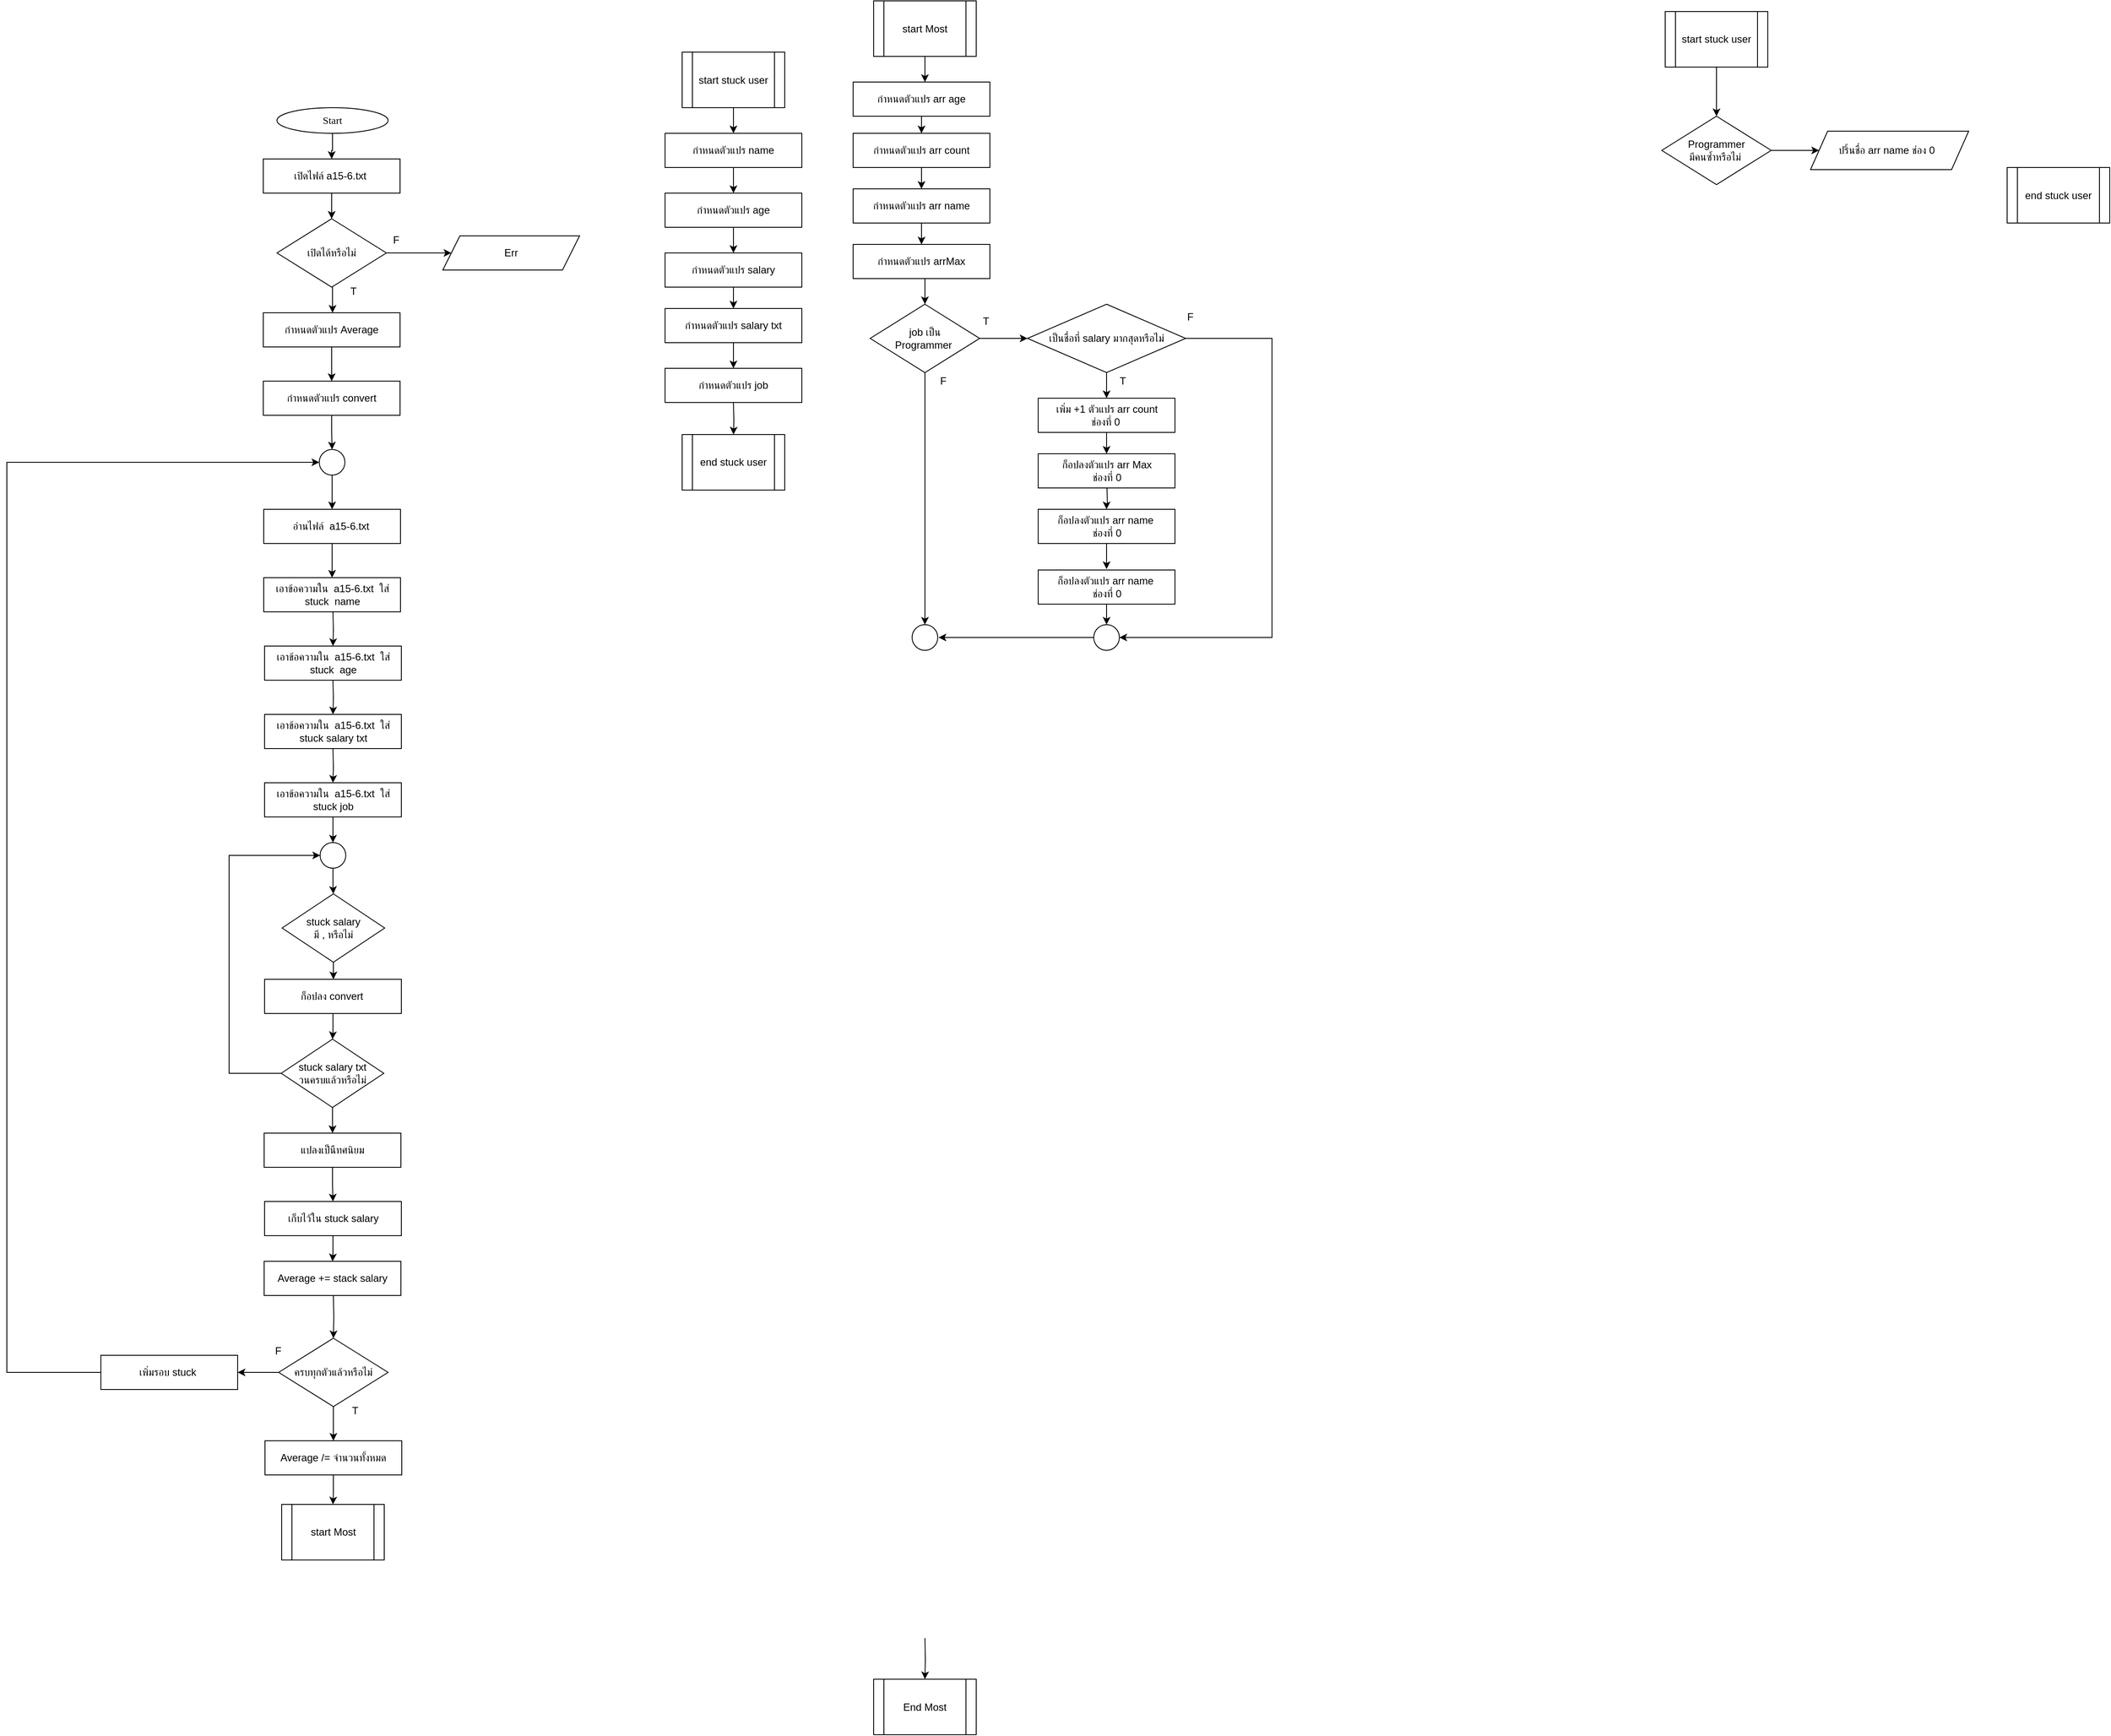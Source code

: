 <mxfile version="25.0.3">
  <diagram name="Page-1" id="8SazFHb4lPqUfUG7CR4b">
    <mxGraphModel dx="1603" dy="1515" grid="1" gridSize="10" guides="1" tooltips="1" connect="1" arrows="1" fold="1" page="1" pageScale="1" pageWidth="850" pageHeight="1100" math="0" shadow="0">
      <root>
        <mxCell id="0" />
        <mxCell id="1" parent="0" />
        <mxCell id="S6nSc5eygMtevFcIqzhv-2" value="" style="edgeStyle=orthogonalEdgeStyle;rounded=0;orthogonalLoop=1;jettySize=auto;html=1;" parent="1" source="S6nSc5eygMtevFcIqzhv-3" target="S6nSc5eygMtevFcIqzhv-5" edge="1">
          <mxGeometry relative="1" as="geometry" />
        </mxCell>
        <mxCell id="S6nSc5eygMtevFcIqzhv-3" value="&lt;font data-font-src=&quot;https://fonts.googleapis.com/css?family=Sarabun&quot; face=&quot;Sarabun&quot;&gt;Start&lt;/font&gt;" style="ellipse;whiteSpace=wrap;html=1;" parent="1" vertex="1">
          <mxGeometry x="-424.0" y="-955" width="130" height="30" as="geometry" />
        </mxCell>
        <mxCell id="S6nSc5eygMtevFcIqzhv-4" value="" style="edgeStyle=orthogonalEdgeStyle;rounded=0;orthogonalLoop=1;jettySize=auto;html=1;" parent="1" source="S6nSc5eygMtevFcIqzhv-5" target="S6nSc5eygMtevFcIqzhv-7" edge="1">
          <mxGeometry relative="1" as="geometry" />
        </mxCell>
        <mxCell id="S6nSc5eygMtevFcIqzhv-5" value="เปิดไฟล์&amp;nbsp;a15-6.txt&amp;nbsp;&lt;span style=&quot;color: rgba(0, 0, 0, 0); font-family: monospace; font-size: 0px; text-align: start; text-wrap-mode: nowrap;&quot;&gt;%3CmxGraphModel%3E%3Croot%3E%3CmxCell%20id%3D%220%22%2F%3E%3CmxCell%20id%3D%221%22%20parent%3D%220%22%2F%3E%3CmxCell%20id%3D%222%22%20value%3D%22%E0%B8%81%E0%B8%B3%E0%B8%AB%E0%B8%99%E0%B8%94%E0%B8%95%E0%B8%B1%E0%B8%A7%E0%B9%81%E0%B8%9B%E0%B8%A3%20arr%22%20style%3D%22rounded%3D0%3BwhiteSpace%3Dwrap%3Bhtml%3D1%3B%22%20vertex%3D%221%22%20parent%3D%221%22%3E%3CmxGeometry%20x%3D%22-680%22%20y%3D%22-980%22%20width%3D%22160%22%20height%3D%2240%22%20as%3D%22geometry%22%2F%3E%3C%2FmxCell%3E%3C%2Froot%3E%3C%2FmxGraphModel%3E&lt;/span&gt;" style="rounded=0;whiteSpace=wrap;html=1;" parent="1" vertex="1">
          <mxGeometry x="-440" y="-895" width="160" height="40" as="geometry" />
        </mxCell>
        <mxCell id="S6nSc5eygMtevFcIqzhv-6" value="" style="edgeStyle=orthogonalEdgeStyle;rounded=0;orthogonalLoop=1;jettySize=auto;html=1;" parent="1" source="S6nSc5eygMtevFcIqzhv-7" target="S6nSc5eygMtevFcIqzhv-11" edge="1">
          <mxGeometry relative="1" as="geometry" />
        </mxCell>
        <mxCell id="S6nSc5eygMtevFcIqzhv-7" value="เปิดได้หรือไม่" style="rhombus;whiteSpace=wrap;html=1;" parent="1" vertex="1">
          <mxGeometry x="-424" y="-825" width="128" height="80" as="geometry" />
        </mxCell>
        <mxCell id="S6nSc5eygMtevFcIqzhv-8" value="" style="edgeStyle=orthogonalEdgeStyle;rounded=0;orthogonalLoop=1;jettySize=auto;html=1;" parent="1" source="S6nSc5eygMtevFcIqzhv-9" target="S6nSc5eygMtevFcIqzhv-19" edge="1">
          <mxGeometry relative="1" as="geometry" />
        </mxCell>
        <mxCell id="S6nSc5eygMtevFcIqzhv-9" value="อ่านไฟล์&amp;nbsp;&amp;nbsp;a15-6.txt&amp;nbsp;" style="rounded=0;whiteSpace=wrap;html=1;" parent="1" vertex="1">
          <mxGeometry x="-439.5" y="-485" width="160" height="40" as="geometry" />
        </mxCell>
        <mxCell id="S6nSc5eygMtevFcIqzhv-11" value="Err" style="rounded=0;whiteSpace=wrap;html=1;shape=parallelogram;perimeter=parallelogramPerimeter;fixedSize=1;" parent="1" vertex="1">
          <mxGeometry x="-230" y="-805" width="160" height="40" as="geometry" />
        </mxCell>
        <mxCell id="S6nSc5eygMtevFcIqzhv-13" value="" style="edgeStyle=orthogonalEdgeStyle;rounded=0;orthogonalLoop=1;jettySize=auto;html=1;" parent="1" edge="1">
          <mxGeometry relative="1" as="geometry">
            <mxPoint x="-359" y="-745" as="sourcePoint" />
            <mxPoint x="-359" y="-715" as="targetPoint" />
          </mxGeometry>
        </mxCell>
        <mxCell id="S6nSc5eygMtevFcIqzhv-14" value="T" style="text;html=1;align=center;verticalAlign=middle;resizable=0;points=[];autosize=1;strokeColor=none;fillColor=none;" parent="1" vertex="1">
          <mxGeometry x="-350" y="-755" width="30" height="30" as="geometry" />
        </mxCell>
        <mxCell id="S6nSc5eygMtevFcIqzhv-15" value="F" style="text;html=1;align=center;verticalAlign=middle;resizable=0;points=[];autosize=1;strokeColor=none;fillColor=none;" parent="1" vertex="1">
          <mxGeometry x="-300" y="-815" width="30" height="30" as="geometry" />
        </mxCell>
        <mxCell id="S6nSc5eygMtevFcIqzhv-17" value="" style="edgeStyle=orthogonalEdgeStyle;rounded=0;orthogonalLoop=1;jettySize=auto;html=1;" parent="1" source="S6nSc5eygMtevFcIqzhv-18" target="S6nSc5eygMtevFcIqzhv-9" edge="1">
          <mxGeometry relative="1" as="geometry" />
        </mxCell>
        <mxCell id="S6nSc5eygMtevFcIqzhv-18" value="" style="ellipse;whiteSpace=wrap;html=1;aspect=fixed;" parent="1" vertex="1">
          <mxGeometry x="-374.5" y="-555" width="30" height="30" as="geometry" />
        </mxCell>
        <mxCell id="S6nSc5eygMtevFcIqzhv-19" value="เอาข้อความใน&amp;nbsp;&amp;nbsp;a15-6.txt&amp;nbsp; ใส่ stuck&amp;nbsp; name" style="rounded=0;whiteSpace=wrap;html=1;" parent="1" vertex="1">
          <mxGeometry x="-439.5" y="-405" width="160" height="40" as="geometry" />
        </mxCell>
        <mxCell id="S6nSc5eygMtevFcIqzhv-20" value="" style="edgeStyle=orthogonalEdgeStyle;rounded=0;orthogonalLoop=1;jettySize=auto;html=1;" parent="1" target="S6nSc5eygMtevFcIqzhv-21" edge="1">
          <mxGeometry relative="1" as="geometry">
            <mxPoint x="-358.5" y="-365" as="sourcePoint" />
          </mxGeometry>
        </mxCell>
        <mxCell id="S6nSc5eygMtevFcIqzhv-21" value="เอาข้อความใน&amp;nbsp;&amp;nbsp;a15-6.txt&amp;nbsp; ใส่ stuck&amp;nbsp; age" style="rounded=0;whiteSpace=wrap;html=1;" parent="1" vertex="1">
          <mxGeometry x="-438.5" y="-325" width="160" height="40" as="geometry" />
        </mxCell>
        <mxCell id="S6nSc5eygMtevFcIqzhv-22" value="" style="edgeStyle=orthogonalEdgeStyle;rounded=0;orthogonalLoop=1;jettySize=auto;html=1;" parent="1" target="S6nSc5eygMtevFcIqzhv-23" edge="1">
          <mxGeometry relative="1" as="geometry">
            <mxPoint x="-358.5" y="-285" as="sourcePoint" />
          </mxGeometry>
        </mxCell>
        <mxCell id="S6nSc5eygMtevFcIqzhv-23" value="เอาข้อความใน&amp;nbsp;&amp;nbsp;a15-6.txt&amp;nbsp; ใส่ stuck&amp;nbsp;salary txt" style="rounded=0;whiteSpace=wrap;html=1;" parent="1" vertex="1">
          <mxGeometry x="-438.5" y="-245" width="160" height="40" as="geometry" />
        </mxCell>
        <mxCell id="S6nSc5eygMtevFcIqzhv-24" value="" style="edgeStyle=orthogonalEdgeStyle;rounded=0;orthogonalLoop=1;jettySize=auto;html=1;" parent="1" target="S6nSc5eygMtevFcIqzhv-26" edge="1">
          <mxGeometry relative="1" as="geometry">
            <mxPoint x="-358.5" y="-205" as="sourcePoint" />
          </mxGeometry>
        </mxCell>
        <mxCell id="S6nSc5eygMtevFcIqzhv-87" value="" style="edgeStyle=orthogonalEdgeStyle;rounded=0;orthogonalLoop=1;jettySize=auto;html=1;" parent="1" source="S6nSc5eygMtevFcIqzhv-26" target="S6nSc5eygMtevFcIqzhv-86" edge="1">
          <mxGeometry relative="1" as="geometry" />
        </mxCell>
        <mxCell id="S6nSc5eygMtevFcIqzhv-26" value="เอาข้อความใน&amp;nbsp;&amp;nbsp;a15-6.txt&amp;nbsp; ใส่ stuck&amp;nbsp;job" style="rounded=0;whiteSpace=wrap;html=1;" parent="1" vertex="1">
          <mxGeometry x="-438.5" y="-165" width="160" height="40" as="geometry" />
        </mxCell>
        <mxCell id="S6nSc5eygMtevFcIqzhv-27" value="" style="edgeStyle=orthogonalEdgeStyle;rounded=0;orthogonalLoop=1;jettySize=auto;html=1;" parent="1" source="S6nSc5eygMtevFcIqzhv-29" target="S6nSc5eygMtevFcIqzhv-50" edge="1">
          <mxGeometry relative="1" as="geometry" />
        </mxCell>
        <mxCell id="r--EyfaQ1LVYHQyzxgFy-94" style="edgeStyle=orthogonalEdgeStyle;rounded=0;orthogonalLoop=1;jettySize=auto;html=1;entryX=0.5;entryY=0;entryDx=0;entryDy=0;" edge="1" parent="1" source="S6nSc5eygMtevFcIqzhv-29" target="r--EyfaQ1LVYHQyzxgFy-93">
          <mxGeometry relative="1" as="geometry" />
        </mxCell>
        <mxCell id="S6nSc5eygMtevFcIqzhv-29" value="ครบทุกตัวแล้วหรือไม่" style="rhombus;whiteSpace=wrap;html=1;" parent="1" vertex="1">
          <mxGeometry x="-422" y="485" width="128" height="80" as="geometry" />
        </mxCell>
        <mxCell id="S6nSc5eygMtevFcIqzhv-30" value="" style="edgeStyle=orthogonalEdgeStyle;rounded=0;orthogonalLoop=1;jettySize=auto;html=1;" parent="1" source="S6nSc5eygMtevFcIqzhv-31" target="S6nSc5eygMtevFcIqzhv-33" edge="1">
          <mxGeometry relative="1" as="geometry" />
        </mxCell>
        <mxCell id="S6nSc5eygMtevFcIqzhv-31" value="start stuck user" style="shape=process;whiteSpace=wrap;html=1;backgroundOutline=1;" parent="1" vertex="1">
          <mxGeometry x="50" y="-1020" width="120" height="65" as="geometry" />
        </mxCell>
        <mxCell id="S6nSc5eygMtevFcIqzhv-32" value="" style="edgeStyle=orthogonalEdgeStyle;rounded=0;orthogonalLoop=1;jettySize=auto;html=1;" parent="1" source="S6nSc5eygMtevFcIqzhv-33" target="S6nSc5eygMtevFcIqzhv-35" edge="1">
          <mxGeometry relative="1" as="geometry" />
        </mxCell>
        <mxCell id="S6nSc5eygMtevFcIqzhv-33" value="กำหนดตัวแปร name" style="rounded=0;whiteSpace=wrap;html=1;" parent="1" vertex="1">
          <mxGeometry x="30" y="-925" width="160" height="40" as="geometry" />
        </mxCell>
        <mxCell id="S6nSc5eygMtevFcIqzhv-34" value="" style="edgeStyle=orthogonalEdgeStyle;rounded=0;orthogonalLoop=1;jettySize=auto;html=1;" parent="1" source="S6nSc5eygMtevFcIqzhv-35" target="S6nSc5eygMtevFcIqzhv-38" edge="1">
          <mxGeometry relative="1" as="geometry" />
        </mxCell>
        <mxCell id="S6nSc5eygMtevFcIqzhv-35" value="กำหนดตัวแปร age" style="rounded=0;whiteSpace=wrap;html=1;" parent="1" vertex="1">
          <mxGeometry x="30" y="-855" width="160" height="40" as="geometry" />
        </mxCell>
        <mxCell id="S6nSc5eygMtevFcIqzhv-36" value="" style="edgeStyle=orthogonalEdgeStyle;rounded=0;orthogonalLoop=1;jettySize=auto;html=1;" parent="1" target="S6nSc5eygMtevFcIqzhv-39" edge="1">
          <mxGeometry relative="1" as="geometry">
            <mxPoint x="109.966" y="-610" as="sourcePoint" />
          </mxGeometry>
        </mxCell>
        <mxCell id="S6nSc5eygMtevFcIqzhv-70" value="" style="edgeStyle=orthogonalEdgeStyle;rounded=0;orthogonalLoop=1;jettySize=auto;html=1;" parent="1" source="S6nSc5eygMtevFcIqzhv-38" target="S6nSc5eygMtevFcIqzhv-69" edge="1">
          <mxGeometry relative="1" as="geometry" />
        </mxCell>
        <mxCell id="S6nSc5eygMtevFcIqzhv-38" value="กำหนดตัวแปร salary" style="rounded=0;whiteSpace=wrap;html=1;" parent="1" vertex="1">
          <mxGeometry x="30" y="-785" width="160" height="40" as="geometry" />
        </mxCell>
        <mxCell id="S6nSc5eygMtevFcIqzhv-39" value="end stuck user" style="shape=process;whiteSpace=wrap;html=1;backgroundOutline=1;" parent="1" vertex="1">
          <mxGeometry x="50" y="-572.5" width="120" height="65" as="geometry" />
        </mxCell>
        <mxCell id="S6nSc5eygMtevFcIqzhv-40" value="กำหนดตัวแปร job" style="rounded=0;whiteSpace=wrap;html=1;" parent="1" vertex="1">
          <mxGeometry x="30" y="-650" width="160" height="40" as="geometry" />
        </mxCell>
        <mxCell id="S6nSc5eygMtevFcIqzhv-41" value="" style="edgeStyle=orthogonalEdgeStyle;rounded=0;orthogonalLoop=1;jettySize=auto;html=1;" parent="1" edge="1">
          <mxGeometry relative="1" as="geometry">
            <mxPoint x="334.0" y="-725" as="targetPoint" />
            <mxPoint x="334" y="-755" as="sourcePoint" />
          </mxGeometry>
        </mxCell>
        <mxCell id="r--EyfaQ1LVYHQyzxgFy-9" value="" style="edgeStyle=orthogonalEdgeStyle;rounded=0;orthogonalLoop=1;jettySize=auto;html=1;" edge="1" parent="1" source="S6nSc5eygMtevFcIqzhv-42">
          <mxGeometry relative="1" as="geometry">
            <mxPoint x="334.034" y="-985" as="targetPoint" />
          </mxGeometry>
        </mxCell>
        <mxCell id="S6nSc5eygMtevFcIqzhv-42" value="start Most" style="shape=process;whiteSpace=wrap;html=1;backgroundOutline=1;" parent="1" vertex="1">
          <mxGeometry x="274" y="-1080" width="120" height="65" as="geometry" />
        </mxCell>
        <mxCell id="S6nSc5eygMtevFcIqzhv-73" value="" style="edgeStyle=orthogonalEdgeStyle;rounded=0;orthogonalLoop=1;jettySize=auto;html=1;" parent="1" source="S6nSc5eygMtevFcIqzhv-46" target="S6nSc5eygMtevFcIqzhv-72" edge="1">
          <mxGeometry relative="1" as="geometry" />
        </mxCell>
        <mxCell id="S6nSc5eygMtevFcIqzhv-46" value="กำหนดตัวแปร&amp;nbsp;Average" style="rounded=0;whiteSpace=wrap;html=1;" parent="1" vertex="1">
          <mxGeometry x="-440" y="-715" width="160" height="40" as="geometry" />
        </mxCell>
        <mxCell id="S6nSc5eygMtevFcIqzhv-47" value="" style="edgeStyle=orthogonalEdgeStyle;rounded=0;orthogonalLoop=1;jettySize=auto;html=1;" parent="1" target="S6nSc5eygMtevFcIqzhv-29" edge="1">
          <mxGeometry relative="1" as="geometry">
            <mxPoint x="-358" y="435" as="sourcePoint" />
          </mxGeometry>
        </mxCell>
        <mxCell id="S6nSc5eygMtevFcIqzhv-48" value="Average += stack salary" style="rounded=0;whiteSpace=wrap;html=1;" parent="1" vertex="1">
          <mxGeometry x="-439" y="395" width="160" height="40" as="geometry" />
        </mxCell>
        <mxCell id="S6nSc5eygMtevFcIqzhv-99" style="edgeStyle=orthogonalEdgeStyle;rounded=0;orthogonalLoop=1;jettySize=auto;html=1;entryX=0;entryY=0.5;entryDx=0;entryDy=0;" parent="1" source="S6nSc5eygMtevFcIqzhv-50" target="S6nSc5eygMtevFcIqzhv-18" edge="1">
          <mxGeometry relative="1" as="geometry">
            <Array as="points">
              <mxPoint x="-740" y="525" />
              <mxPoint x="-740" y="-540" />
            </Array>
          </mxGeometry>
        </mxCell>
        <mxCell id="S6nSc5eygMtevFcIqzhv-50" value="เพิ่มรอบ stuck&amp;nbsp;" style="rounded=0;whiteSpace=wrap;html=1;" parent="1" vertex="1">
          <mxGeometry x="-630" y="505" width="160" height="40" as="geometry" />
        </mxCell>
        <mxCell id="S6nSc5eygMtevFcIqzhv-65" value="T" style="text;html=1;align=center;verticalAlign=middle;resizable=0;points=[];autosize=1;strokeColor=none;fillColor=none;" parent="1" vertex="1">
          <mxGeometry x="-348" y="555" width="30" height="30" as="geometry" />
        </mxCell>
        <mxCell id="S6nSc5eygMtevFcIqzhv-66" value="F" style="text;html=1;align=center;verticalAlign=middle;resizable=0;points=[];autosize=1;strokeColor=none;fillColor=none;" parent="1" vertex="1">
          <mxGeometry x="-438" y="485" width="30" height="30" as="geometry" />
        </mxCell>
        <mxCell id="S6nSc5eygMtevFcIqzhv-71" value="" style="edgeStyle=orthogonalEdgeStyle;rounded=0;orthogonalLoop=1;jettySize=auto;html=1;" parent="1" source="S6nSc5eygMtevFcIqzhv-69" target="S6nSc5eygMtevFcIqzhv-40" edge="1">
          <mxGeometry relative="1" as="geometry" />
        </mxCell>
        <mxCell id="S6nSc5eygMtevFcIqzhv-69" value="กำหนดตัวแปร salary txt" style="rounded=0;whiteSpace=wrap;html=1;" parent="1" vertex="1">
          <mxGeometry x="30" y="-720" width="160" height="40" as="geometry" />
        </mxCell>
        <mxCell id="S6nSc5eygMtevFcIqzhv-74" value="" style="edgeStyle=orthogonalEdgeStyle;rounded=0;orthogonalLoop=1;jettySize=auto;html=1;" parent="1" source="S6nSc5eygMtevFcIqzhv-72" target="S6nSc5eygMtevFcIqzhv-18" edge="1">
          <mxGeometry relative="1" as="geometry" />
        </mxCell>
        <mxCell id="S6nSc5eygMtevFcIqzhv-72" value="กำหนดตัวแปร&amp;nbsp;convert" style="rounded=0;whiteSpace=wrap;html=1;" parent="1" vertex="1">
          <mxGeometry x="-440" y="-635" width="160" height="40" as="geometry" />
        </mxCell>
        <mxCell id="S6nSc5eygMtevFcIqzhv-93" style="edgeStyle=orthogonalEdgeStyle;rounded=0;orthogonalLoop=1;jettySize=auto;html=1;entryX=0;entryY=0.5;entryDx=0;entryDy=0;" parent="1" source="S6nSc5eygMtevFcIqzhv-77" target="S6nSc5eygMtevFcIqzhv-86" edge="1">
          <mxGeometry relative="1" as="geometry">
            <Array as="points">
              <mxPoint x="-480" y="175" />
              <mxPoint x="-480" y="-80" />
            </Array>
          </mxGeometry>
        </mxCell>
        <mxCell id="S6nSc5eygMtevFcIqzhv-95" value="" style="edgeStyle=orthogonalEdgeStyle;rounded=0;orthogonalLoop=1;jettySize=auto;html=1;" parent="1" source="S6nSc5eygMtevFcIqzhv-77" target="S6nSc5eygMtevFcIqzhv-94" edge="1">
          <mxGeometry relative="1" as="geometry" />
        </mxCell>
        <mxCell id="S6nSc5eygMtevFcIqzhv-77" value="stuck&amp;nbsp;salary txt&lt;div&gt;วนครบแล้วหรือไม่&lt;/div&gt;" style="rhombus;whiteSpace=wrap;html=1;" parent="1" vertex="1">
          <mxGeometry x="-419" y="135" width="120" height="80" as="geometry" />
        </mxCell>
        <mxCell id="S6nSc5eygMtevFcIqzhv-84" value="" style="edgeStyle=orthogonalEdgeStyle;rounded=0;orthogonalLoop=1;jettySize=auto;html=1;" parent="1" source="S6nSc5eygMtevFcIqzhv-82" target="S6nSc5eygMtevFcIqzhv-83" edge="1">
          <mxGeometry relative="1" as="geometry" />
        </mxCell>
        <mxCell id="S6nSc5eygMtevFcIqzhv-82" value="stuck&amp;nbsp;salary&lt;div&gt;มี , หรือไม่&lt;/div&gt;" style="rhombus;whiteSpace=wrap;html=1;" parent="1" vertex="1">
          <mxGeometry x="-418" y="-35" width="120" height="80" as="geometry" />
        </mxCell>
        <mxCell id="S6nSc5eygMtevFcIqzhv-91" value="" style="edgeStyle=orthogonalEdgeStyle;rounded=0;orthogonalLoop=1;jettySize=auto;html=1;" parent="1" source="S6nSc5eygMtevFcIqzhv-83" target="S6nSc5eygMtevFcIqzhv-77" edge="1">
          <mxGeometry relative="1" as="geometry" />
        </mxCell>
        <mxCell id="S6nSc5eygMtevFcIqzhv-83" value="ก็อปลง convert&amp;nbsp;" style="rounded=0;whiteSpace=wrap;html=1;" parent="1" vertex="1">
          <mxGeometry x="-438.5" y="65" width="160" height="40" as="geometry" />
        </mxCell>
        <mxCell id="S6nSc5eygMtevFcIqzhv-92" value="" style="edgeStyle=orthogonalEdgeStyle;rounded=0;orthogonalLoop=1;jettySize=auto;html=1;" parent="1" source="S6nSc5eygMtevFcIqzhv-86" target="S6nSc5eygMtevFcIqzhv-82" edge="1">
          <mxGeometry relative="1" as="geometry" />
        </mxCell>
        <mxCell id="S6nSc5eygMtevFcIqzhv-86" value="" style="ellipse;whiteSpace=wrap;html=1;aspect=fixed;" parent="1" vertex="1">
          <mxGeometry x="-373.5" y="-95" width="30" height="30" as="geometry" />
        </mxCell>
        <mxCell id="S6nSc5eygMtevFcIqzhv-97" value="" style="edgeStyle=orthogonalEdgeStyle;rounded=0;orthogonalLoop=1;jettySize=auto;html=1;" parent="1" source="S6nSc5eygMtevFcIqzhv-94" target="S6nSc5eygMtevFcIqzhv-96" edge="1">
          <mxGeometry relative="1" as="geometry" />
        </mxCell>
        <mxCell id="S6nSc5eygMtevFcIqzhv-94" value="แปลงเป็นืทศนิยม" style="rounded=0;whiteSpace=wrap;html=1;" parent="1" vertex="1">
          <mxGeometry x="-439" y="245" width="160" height="40" as="geometry" />
        </mxCell>
        <mxCell id="S6nSc5eygMtevFcIqzhv-98" value="" style="edgeStyle=orthogonalEdgeStyle;rounded=0;orthogonalLoop=1;jettySize=auto;html=1;" parent="1" source="S6nSc5eygMtevFcIqzhv-96" target="S6nSc5eygMtevFcIqzhv-48" edge="1">
          <mxGeometry relative="1" as="geometry" />
        </mxCell>
        <mxCell id="S6nSc5eygMtevFcIqzhv-96" value="เก็บไว้ใน stuck salary" style="rounded=0;whiteSpace=wrap;html=1;" parent="1" vertex="1">
          <mxGeometry x="-438.5" y="325" width="160" height="40" as="geometry" />
        </mxCell>
        <mxCell id="r--EyfaQ1LVYHQyzxgFy-4" value="" style="edgeStyle=orthogonalEdgeStyle;rounded=0;orthogonalLoop=1;jettySize=auto;html=1;" edge="1" parent="1" source="S6nSc5eygMtevFcIqzhv-100">
          <mxGeometry relative="1" as="geometry">
            <mxPoint x="454" y="-685" as="targetPoint" />
          </mxGeometry>
        </mxCell>
        <mxCell id="r--EyfaQ1LVYHQyzxgFy-29" style="edgeStyle=orthogonalEdgeStyle;rounded=0;orthogonalLoop=1;jettySize=auto;html=1;entryX=0.5;entryY=0;entryDx=0;entryDy=0;" edge="1" parent="1" source="S6nSc5eygMtevFcIqzhv-100" target="r--EyfaQ1LVYHQyzxgFy-136">
          <mxGeometry relative="1" as="geometry">
            <mxPoint x="334" y="-415" as="targetPoint" />
          </mxGeometry>
        </mxCell>
        <mxCell id="S6nSc5eygMtevFcIqzhv-100" value="job เป็น&lt;div&gt;Programmer&amp;nbsp;&lt;/div&gt;" style="rhombus;whiteSpace=wrap;html=1;" parent="1" vertex="1">
          <mxGeometry x="270" y="-725" width="128" height="80" as="geometry" />
        </mxCell>
        <mxCell id="r--EyfaQ1LVYHQyzxgFy-11" value="" style="edgeStyle=orthogonalEdgeStyle;rounded=0;orthogonalLoop=1;jettySize=auto;html=1;" edge="1" parent="1" source="r--EyfaQ1LVYHQyzxgFy-6" target="r--EyfaQ1LVYHQyzxgFy-10">
          <mxGeometry relative="1" as="geometry" />
        </mxCell>
        <mxCell id="r--EyfaQ1LVYHQyzxgFy-135" style="edgeStyle=orthogonalEdgeStyle;rounded=0;orthogonalLoop=1;jettySize=auto;html=1;entryX=1;entryY=0.5;entryDx=0;entryDy=0;" edge="1" parent="1" source="r--EyfaQ1LVYHQyzxgFy-6" target="r--EyfaQ1LVYHQyzxgFy-132">
          <mxGeometry relative="1" as="geometry">
            <Array as="points">
              <mxPoint x="740" y="-685" />
              <mxPoint x="740" y="-335" />
            </Array>
          </mxGeometry>
        </mxCell>
        <mxCell id="r--EyfaQ1LVYHQyzxgFy-6" value="เป็นชื่อที่ salary มากสุดหรือไม่" style="rhombus;whiteSpace=wrap;html=1;" vertex="1" parent="1">
          <mxGeometry x="454" y="-725" width="185" height="80" as="geometry" />
        </mxCell>
        <mxCell id="r--EyfaQ1LVYHQyzxgFy-15" value="" style="edgeStyle=orthogonalEdgeStyle;rounded=0;orthogonalLoop=1;jettySize=auto;html=1;" edge="1" parent="1" source="r--EyfaQ1LVYHQyzxgFy-8" target="r--EyfaQ1LVYHQyzxgFy-14">
          <mxGeometry relative="1" as="geometry" />
        </mxCell>
        <mxCell id="r--EyfaQ1LVYHQyzxgFy-8" value="กำหนดตัวแปร arr name" style="rounded=0;whiteSpace=wrap;html=1;" vertex="1" parent="1">
          <mxGeometry x="250" y="-860" width="160" height="40" as="geometry" />
        </mxCell>
        <mxCell id="r--EyfaQ1LVYHQyzxgFy-13" value="" style="edgeStyle=orthogonalEdgeStyle;rounded=0;orthogonalLoop=1;jettySize=auto;html=1;" edge="1" parent="1" source="r--EyfaQ1LVYHQyzxgFy-10" target="r--EyfaQ1LVYHQyzxgFy-12">
          <mxGeometry relative="1" as="geometry" />
        </mxCell>
        <mxCell id="r--EyfaQ1LVYHQyzxgFy-10" value="เพิ่ม +1 ตัวแปร arr count&lt;div&gt;ช่องที่ 0&amp;nbsp;&lt;/div&gt;" style="rounded=0;whiteSpace=wrap;html=1;" vertex="1" parent="1">
          <mxGeometry x="466.5" y="-615" width="160" height="40" as="geometry" />
        </mxCell>
        <mxCell id="r--EyfaQ1LVYHQyzxgFy-12" value="ก็อปลงตัวแปร arr Max&lt;div&gt;ช่องที่ 0&lt;/div&gt;" style="rounded=0;whiteSpace=wrap;html=1;" vertex="1" parent="1">
          <mxGeometry x="466.5" y="-550" width="160" height="40" as="geometry" />
        </mxCell>
        <mxCell id="r--EyfaQ1LVYHQyzxgFy-14" value="กำหนดตัวแปร arrMax" style="rounded=0;whiteSpace=wrap;html=1;" vertex="1" parent="1">
          <mxGeometry x="250" y="-795" width="160" height="40" as="geometry" />
        </mxCell>
        <mxCell id="r--EyfaQ1LVYHQyzxgFy-17" value="" style="edgeStyle=orthogonalEdgeStyle;rounded=0;orthogonalLoop=1;jettySize=auto;html=1;" edge="1" source="r--EyfaQ1LVYHQyzxgFy-18" parent="1">
          <mxGeometry relative="1" as="geometry">
            <mxPoint x="330" y="-860" as="targetPoint" />
          </mxGeometry>
        </mxCell>
        <mxCell id="r--EyfaQ1LVYHQyzxgFy-18" value="กำหนดตัวแปร arr count" style="rounded=0;whiteSpace=wrap;html=1;" vertex="1" parent="1">
          <mxGeometry x="250" y="-925" width="160" height="40" as="geometry" />
        </mxCell>
        <mxCell id="r--EyfaQ1LVYHQyzxgFy-19" value="" style="edgeStyle=orthogonalEdgeStyle;rounded=0;orthogonalLoop=1;jettySize=auto;html=1;" edge="1" target="r--EyfaQ1LVYHQyzxgFy-20" parent="1">
          <mxGeometry relative="1" as="geometry">
            <mxPoint x="547" y="-510" as="sourcePoint" />
          </mxGeometry>
        </mxCell>
        <mxCell id="r--EyfaQ1LVYHQyzxgFy-23" value="" style="edgeStyle=orthogonalEdgeStyle;rounded=0;orthogonalLoop=1;jettySize=auto;html=1;" edge="1" parent="1" source="r--EyfaQ1LVYHQyzxgFy-20">
          <mxGeometry relative="1" as="geometry">
            <mxPoint x="546.5" y="-415" as="targetPoint" />
          </mxGeometry>
        </mxCell>
        <mxCell id="r--EyfaQ1LVYHQyzxgFy-20" value="ก็อปลงตัวแปร arr name&amp;nbsp;&lt;div&gt;ช่องที่ 0&lt;/div&gt;" style="rounded=0;whiteSpace=wrap;html=1;" vertex="1" parent="1">
          <mxGeometry x="466.5" y="-485" width="160" height="40" as="geometry" />
        </mxCell>
        <mxCell id="r--EyfaQ1LVYHQyzxgFy-26" value="F" style="text;html=1;align=center;verticalAlign=middle;resizable=0;points=[];autosize=1;strokeColor=none;fillColor=none;" vertex="1" parent="1">
          <mxGeometry x="629" y="-725" width="30" height="30" as="geometry" />
        </mxCell>
        <mxCell id="r--EyfaQ1LVYHQyzxgFy-27" value="T" style="text;html=1;align=center;verticalAlign=middle;resizable=0;points=[];autosize=1;strokeColor=none;fillColor=none;" vertex="1" parent="1">
          <mxGeometry x="550" y="-650" width="30" height="30" as="geometry" />
        </mxCell>
        <mxCell id="r--EyfaQ1LVYHQyzxgFy-28" value="T" style="text;html=1;align=center;verticalAlign=middle;resizable=0;points=[];autosize=1;strokeColor=none;fillColor=none;" vertex="1" parent="1">
          <mxGeometry x="390" y="-720" width="30" height="30" as="geometry" />
        </mxCell>
        <mxCell id="r--EyfaQ1LVYHQyzxgFy-49" value="F" style="text;html=1;align=center;verticalAlign=middle;resizable=0;points=[];autosize=1;strokeColor=none;fillColor=none;" vertex="1" parent="1">
          <mxGeometry x="340" y="-650" width="30" height="30" as="geometry" />
        </mxCell>
        <mxCell id="r--EyfaQ1LVYHQyzxgFy-92" value="" style="edgeStyle=orthogonalEdgeStyle;rounded=0;orthogonalLoop=1;jettySize=auto;html=1;" edge="1" parent="1" target="r--EyfaQ1LVYHQyzxgFy-91">
          <mxGeometry relative="1" as="geometry">
            <mxPoint x="334.0" y="836" as="sourcePoint" />
          </mxGeometry>
        </mxCell>
        <mxCell id="r--EyfaQ1LVYHQyzxgFy-91" value="End&amp;nbsp;Most" style="shape=process;whiteSpace=wrap;html=1;backgroundOutline=1;" vertex="1" parent="1">
          <mxGeometry x="274" y="884" width="120" height="65" as="geometry" />
        </mxCell>
        <mxCell id="r--EyfaQ1LVYHQyzxgFy-96" value="" style="edgeStyle=orthogonalEdgeStyle;rounded=0;orthogonalLoop=1;jettySize=auto;html=1;" edge="1" parent="1" source="r--EyfaQ1LVYHQyzxgFy-93" target="r--EyfaQ1LVYHQyzxgFy-95">
          <mxGeometry relative="1" as="geometry" />
        </mxCell>
        <mxCell id="r--EyfaQ1LVYHQyzxgFy-93" value="Average /= จำนวนทั้งหมด" style="rounded=0;whiteSpace=wrap;html=1;" vertex="1" parent="1">
          <mxGeometry x="-438" y="605" width="160" height="40" as="geometry" />
        </mxCell>
        <mxCell id="r--EyfaQ1LVYHQyzxgFy-95" value="start Most" style="shape=process;whiteSpace=wrap;html=1;backgroundOutline=1;" vertex="1" parent="1">
          <mxGeometry x="-418.5" y="679.5" width="120" height="65" as="geometry" />
        </mxCell>
        <mxCell id="r--EyfaQ1LVYHQyzxgFy-127" value="" style="edgeStyle=orthogonalEdgeStyle;rounded=0;orthogonalLoop=1;jettySize=auto;html=1;" edge="1" parent="1" source="r--EyfaQ1LVYHQyzxgFy-111" target="r--EyfaQ1LVYHQyzxgFy-126">
          <mxGeometry relative="1" as="geometry" />
        </mxCell>
        <mxCell id="r--EyfaQ1LVYHQyzxgFy-111" value="start stuck user" style="shape=process;whiteSpace=wrap;html=1;backgroundOutline=1;" vertex="1" parent="1">
          <mxGeometry x="1200" y="-1067.5" width="120" height="65" as="geometry" />
        </mxCell>
        <mxCell id="r--EyfaQ1LVYHQyzxgFy-119" value="end stuck user" style="shape=process;whiteSpace=wrap;html=1;backgroundOutline=1;" vertex="1" parent="1">
          <mxGeometry x="1600" y="-885" width="120" height="65" as="geometry" />
        </mxCell>
        <mxCell id="r--EyfaQ1LVYHQyzxgFy-124" value="ปริ้นชื่อ arr name ช่อง 0&amp;nbsp;&amp;nbsp;" style="shape=parallelogram;perimeter=parallelogramPerimeter;whiteSpace=wrap;html=1;fixedSize=1;" vertex="1" parent="1">
          <mxGeometry x="1370" y="-927.5" width="185" height="45" as="geometry" />
        </mxCell>
        <mxCell id="r--EyfaQ1LVYHQyzxgFy-128" value="" style="edgeStyle=orthogonalEdgeStyle;rounded=0;orthogonalLoop=1;jettySize=auto;html=1;" edge="1" parent="1" source="r--EyfaQ1LVYHQyzxgFy-126" target="r--EyfaQ1LVYHQyzxgFy-124">
          <mxGeometry relative="1" as="geometry" />
        </mxCell>
        <mxCell id="r--EyfaQ1LVYHQyzxgFy-126" value="&lt;div&gt;Programmer&lt;/div&gt;&lt;div&gt;มีคนซ้ำหรือไม่&amp;nbsp;&lt;/div&gt;" style="rhombus;whiteSpace=wrap;html=1;" vertex="1" parent="1">
          <mxGeometry x="1196" y="-945" width="128" height="80" as="geometry" />
        </mxCell>
        <mxCell id="r--EyfaQ1LVYHQyzxgFy-134" value="" style="edgeStyle=orthogonalEdgeStyle;rounded=0;orthogonalLoop=1;jettySize=auto;html=1;" edge="1" parent="1" source="r--EyfaQ1LVYHQyzxgFy-129" target="r--EyfaQ1LVYHQyzxgFy-132">
          <mxGeometry relative="1" as="geometry" />
        </mxCell>
        <mxCell id="r--EyfaQ1LVYHQyzxgFy-129" value="ก็อปลงตัวแปร arr name&amp;nbsp;&lt;div&gt;ช่องที่ 0&lt;/div&gt;" style="rounded=0;whiteSpace=wrap;html=1;" vertex="1" parent="1">
          <mxGeometry x="466.5" y="-414" width="160" height="40" as="geometry" />
        </mxCell>
        <mxCell id="r--EyfaQ1LVYHQyzxgFy-131" value="" style="edgeStyle=orthogonalEdgeStyle;rounded=0;orthogonalLoop=1;jettySize=auto;html=1;" edge="1" parent="1" source="r--EyfaQ1LVYHQyzxgFy-130" target="r--EyfaQ1LVYHQyzxgFy-18">
          <mxGeometry relative="1" as="geometry" />
        </mxCell>
        <mxCell id="r--EyfaQ1LVYHQyzxgFy-130" value="กำหนดตัวแปร arr age" style="rounded=0;whiteSpace=wrap;html=1;" vertex="1" parent="1">
          <mxGeometry x="250" y="-985" width="160" height="40" as="geometry" />
        </mxCell>
        <mxCell id="r--EyfaQ1LVYHQyzxgFy-137" style="edgeStyle=orthogonalEdgeStyle;rounded=0;orthogonalLoop=1;jettySize=auto;html=1;" edge="1" parent="1" source="r--EyfaQ1LVYHQyzxgFy-132">
          <mxGeometry relative="1" as="geometry">
            <mxPoint x="350" y="-335" as="targetPoint" />
          </mxGeometry>
        </mxCell>
        <mxCell id="r--EyfaQ1LVYHQyzxgFy-132" value="" style="ellipse;whiteSpace=wrap;html=1;aspect=fixed;" vertex="1" parent="1">
          <mxGeometry x="531.5" y="-350" width="30" height="30" as="geometry" />
        </mxCell>
        <mxCell id="r--EyfaQ1LVYHQyzxgFy-136" value="" style="ellipse;whiteSpace=wrap;html=1;aspect=fixed;" vertex="1" parent="1">
          <mxGeometry x="319" y="-350" width="30" height="30" as="geometry" />
        </mxCell>
      </root>
    </mxGraphModel>
  </diagram>
</mxfile>
